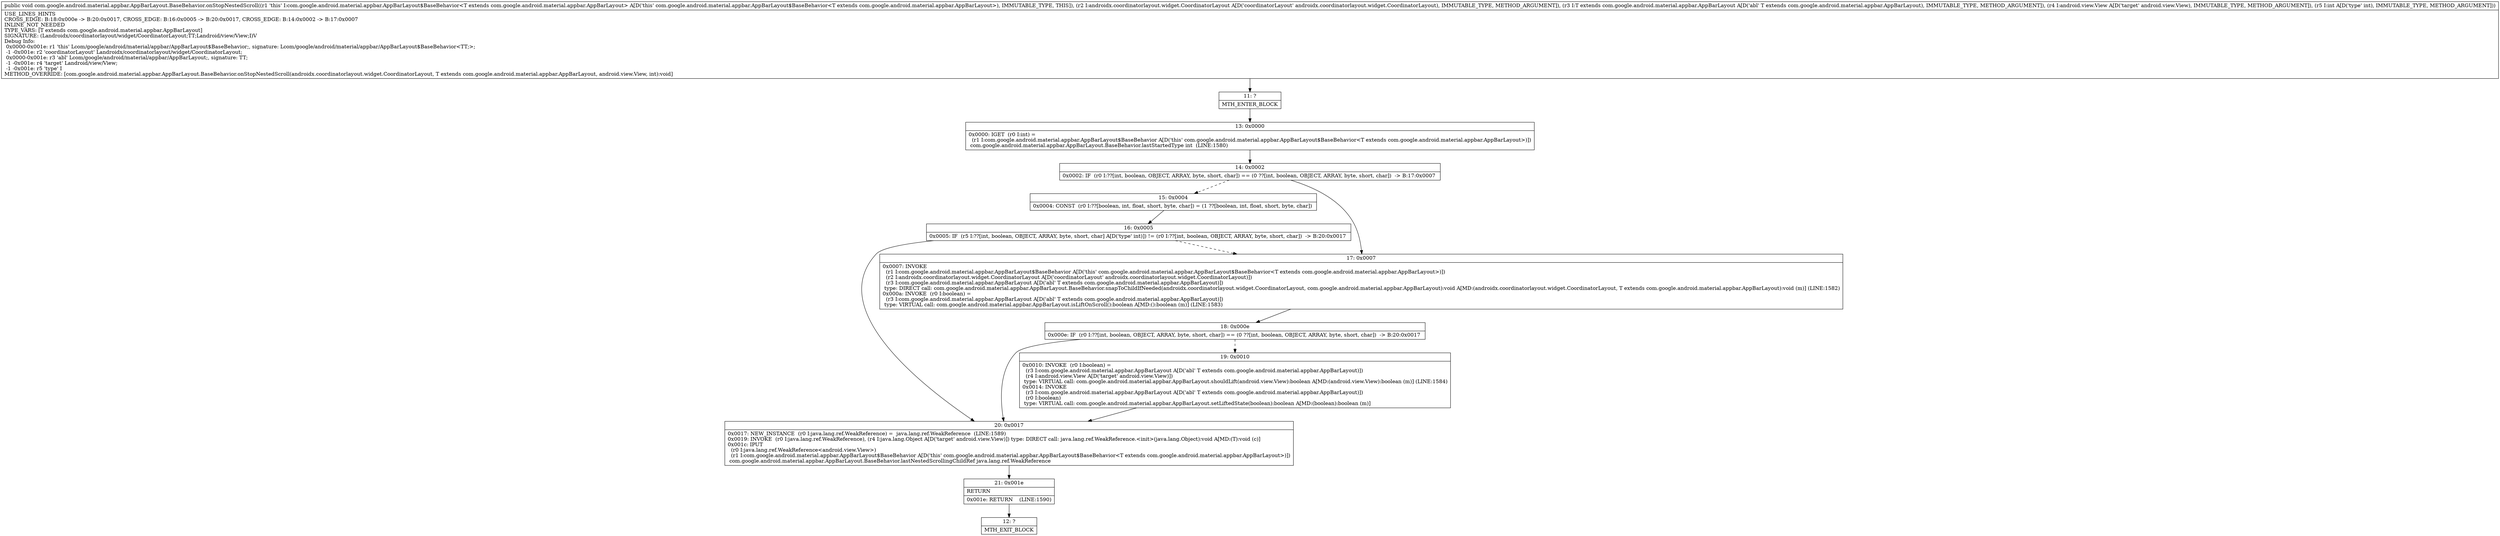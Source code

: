 digraph "CFG forcom.google.android.material.appbar.AppBarLayout.BaseBehavior.onStopNestedScroll(Landroidx\/coordinatorlayout\/widget\/CoordinatorLayout;Lcom\/google\/android\/material\/appbar\/AppBarLayout;Landroid\/view\/View;I)V" {
Node_11 [shape=record,label="{11\:\ ?|MTH_ENTER_BLOCK\l}"];
Node_13 [shape=record,label="{13\:\ 0x0000|0x0000: IGET  (r0 I:int) = \l  (r1 I:com.google.android.material.appbar.AppBarLayout$BaseBehavior A[D('this' com.google.android.material.appbar.AppBarLayout$BaseBehavior\<T extends com.google.android.material.appbar.AppBarLayout\>)])\l com.google.android.material.appbar.AppBarLayout.BaseBehavior.lastStartedType int  (LINE:1580)\l}"];
Node_14 [shape=record,label="{14\:\ 0x0002|0x0002: IF  (r0 I:??[int, boolean, OBJECT, ARRAY, byte, short, char]) == (0 ??[int, boolean, OBJECT, ARRAY, byte, short, char])  \-\> B:17:0x0007 \l}"];
Node_15 [shape=record,label="{15\:\ 0x0004|0x0004: CONST  (r0 I:??[boolean, int, float, short, byte, char]) = (1 ??[boolean, int, float, short, byte, char]) \l}"];
Node_16 [shape=record,label="{16\:\ 0x0005|0x0005: IF  (r5 I:??[int, boolean, OBJECT, ARRAY, byte, short, char] A[D('type' int)]) != (r0 I:??[int, boolean, OBJECT, ARRAY, byte, short, char])  \-\> B:20:0x0017 \l}"];
Node_20 [shape=record,label="{20\:\ 0x0017|0x0017: NEW_INSTANCE  (r0 I:java.lang.ref.WeakReference) =  java.lang.ref.WeakReference  (LINE:1589)\l0x0019: INVOKE  (r0 I:java.lang.ref.WeakReference), (r4 I:java.lang.Object A[D('target' android.view.View)]) type: DIRECT call: java.lang.ref.WeakReference.\<init\>(java.lang.Object):void A[MD:(T):void (c)]\l0x001c: IPUT  \l  (r0 I:java.lang.ref.WeakReference\<android.view.View\>)\l  (r1 I:com.google.android.material.appbar.AppBarLayout$BaseBehavior A[D('this' com.google.android.material.appbar.AppBarLayout$BaseBehavior\<T extends com.google.android.material.appbar.AppBarLayout\>)])\l com.google.android.material.appbar.AppBarLayout.BaseBehavior.lastNestedScrollingChildRef java.lang.ref.WeakReference \l}"];
Node_21 [shape=record,label="{21\:\ 0x001e|RETURN\l|0x001e: RETURN    (LINE:1590)\l}"];
Node_12 [shape=record,label="{12\:\ ?|MTH_EXIT_BLOCK\l}"];
Node_17 [shape=record,label="{17\:\ 0x0007|0x0007: INVOKE  \l  (r1 I:com.google.android.material.appbar.AppBarLayout$BaseBehavior A[D('this' com.google.android.material.appbar.AppBarLayout$BaseBehavior\<T extends com.google.android.material.appbar.AppBarLayout\>)])\l  (r2 I:androidx.coordinatorlayout.widget.CoordinatorLayout A[D('coordinatorLayout' androidx.coordinatorlayout.widget.CoordinatorLayout)])\l  (r3 I:com.google.android.material.appbar.AppBarLayout A[D('abl' T extends com.google.android.material.appbar.AppBarLayout)])\l type: DIRECT call: com.google.android.material.appbar.AppBarLayout.BaseBehavior.snapToChildIfNeeded(androidx.coordinatorlayout.widget.CoordinatorLayout, com.google.android.material.appbar.AppBarLayout):void A[MD:(androidx.coordinatorlayout.widget.CoordinatorLayout, T extends com.google.android.material.appbar.AppBarLayout):void (m)] (LINE:1582)\l0x000a: INVOKE  (r0 I:boolean) = \l  (r3 I:com.google.android.material.appbar.AppBarLayout A[D('abl' T extends com.google.android.material.appbar.AppBarLayout)])\l type: VIRTUAL call: com.google.android.material.appbar.AppBarLayout.isLiftOnScroll():boolean A[MD:():boolean (m)] (LINE:1583)\l}"];
Node_18 [shape=record,label="{18\:\ 0x000e|0x000e: IF  (r0 I:??[int, boolean, OBJECT, ARRAY, byte, short, char]) == (0 ??[int, boolean, OBJECT, ARRAY, byte, short, char])  \-\> B:20:0x0017 \l}"];
Node_19 [shape=record,label="{19\:\ 0x0010|0x0010: INVOKE  (r0 I:boolean) = \l  (r3 I:com.google.android.material.appbar.AppBarLayout A[D('abl' T extends com.google.android.material.appbar.AppBarLayout)])\l  (r4 I:android.view.View A[D('target' android.view.View)])\l type: VIRTUAL call: com.google.android.material.appbar.AppBarLayout.shouldLift(android.view.View):boolean A[MD:(android.view.View):boolean (m)] (LINE:1584)\l0x0014: INVOKE  \l  (r3 I:com.google.android.material.appbar.AppBarLayout A[D('abl' T extends com.google.android.material.appbar.AppBarLayout)])\l  (r0 I:boolean)\l type: VIRTUAL call: com.google.android.material.appbar.AppBarLayout.setLiftedState(boolean):boolean A[MD:(boolean):boolean (m)]\l}"];
MethodNode[shape=record,label="{public void com.google.android.material.appbar.AppBarLayout.BaseBehavior.onStopNestedScroll((r1 'this' I:com.google.android.material.appbar.AppBarLayout$BaseBehavior\<T extends com.google.android.material.appbar.AppBarLayout\> A[D('this' com.google.android.material.appbar.AppBarLayout$BaseBehavior\<T extends com.google.android.material.appbar.AppBarLayout\>), IMMUTABLE_TYPE, THIS]), (r2 I:androidx.coordinatorlayout.widget.CoordinatorLayout A[D('coordinatorLayout' androidx.coordinatorlayout.widget.CoordinatorLayout), IMMUTABLE_TYPE, METHOD_ARGUMENT]), (r3 I:T extends com.google.android.material.appbar.AppBarLayout A[D('abl' T extends com.google.android.material.appbar.AppBarLayout), IMMUTABLE_TYPE, METHOD_ARGUMENT]), (r4 I:android.view.View A[D('target' android.view.View), IMMUTABLE_TYPE, METHOD_ARGUMENT]), (r5 I:int A[D('type' int), IMMUTABLE_TYPE, METHOD_ARGUMENT]))  | USE_LINES_HINTS\lCROSS_EDGE: B:18:0x000e \-\> B:20:0x0017, CROSS_EDGE: B:16:0x0005 \-\> B:20:0x0017, CROSS_EDGE: B:14:0x0002 \-\> B:17:0x0007\lINLINE_NOT_NEEDED\lTYPE_VARS: [T extends com.google.android.material.appbar.AppBarLayout]\lSIGNATURE: (Landroidx\/coordinatorlayout\/widget\/CoordinatorLayout;TT;Landroid\/view\/View;I)V\lDebug Info:\l  0x0000\-0x001e: r1 'this' Lcom\/google\/android\/material\/appbar\/AppBarLayout$BaseBehavior;, signature: Lcom\/google\/android\/material\/appbar\/AppBarLayout$BaseBehavior\<TT;\>;\l  \-1 \-0x001e: r2 'coordinatorLayout' Landroidx\/coordinatorlayout\/widget\/CoordinatorLayout;\l  0x0000\-0x001e: r3 'abl' Lcom\/google\/android\/material\/appbar\/AppBarLayout;, signature: TT;\l  \-1 \-0x001e: r4 'target' Landroid\/view\/View;\l  \-1 \-0x001e: r5 'type' I\lMETHOD_OVERRIDE: [com.google.android.material.appbar.AppBarLayout.BaseBehavior.onStopNestedScroll(androidx.coordinatorlayout.widget.CoordinatorLayout, T extends com.google.android.material.appbar.AppBarLayout, android.view.View, int):void]\l}"];
MethodNode -> Node_11;Node_11 -> Node_13;
Node_13 -> Node_14;
Node_14 -> Node_15[style=dashed];
Node_14 -> Node_17;
Node_15 -> Node_16;
Node_16 -> Node_17[style=dashed];
Node_16 -> Node_20;
Node_20 -> Node_21;
Node_21 -> Node_12;
Node_17 -> Node_18;
Node_18 -> Node_19[style=dashed];
Node_18 -> Node_20;
Node_19 -> Node_20;
}

